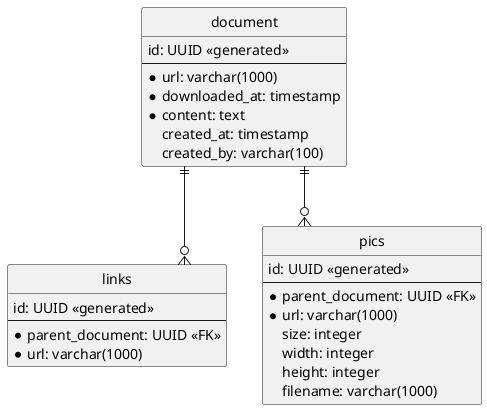 @startuml

hide circle
skinparam linetype ortho

entity document {
    id: UUID <<generated>>
    --
    * url: varchar(1000)
    * downloaded_at: timestamp
    * content: text
    created_at: timestamp
    created_by: varchar(100)
}

entity links {
    id: UUID <<generated>>
    --
    * parent_document: UUID <<FK>>
    * url: varchar(1000)
}

entity pics {
    id: UUID <<generated>>
    --
    * parent_document: UUID <<FK>>
    * url: varchar(1000)
    size: integer
    width: integer
    height: integer
    filename: varchar(1000)
}


document ||--o{ links
document ||--o{ pics

@enduml
